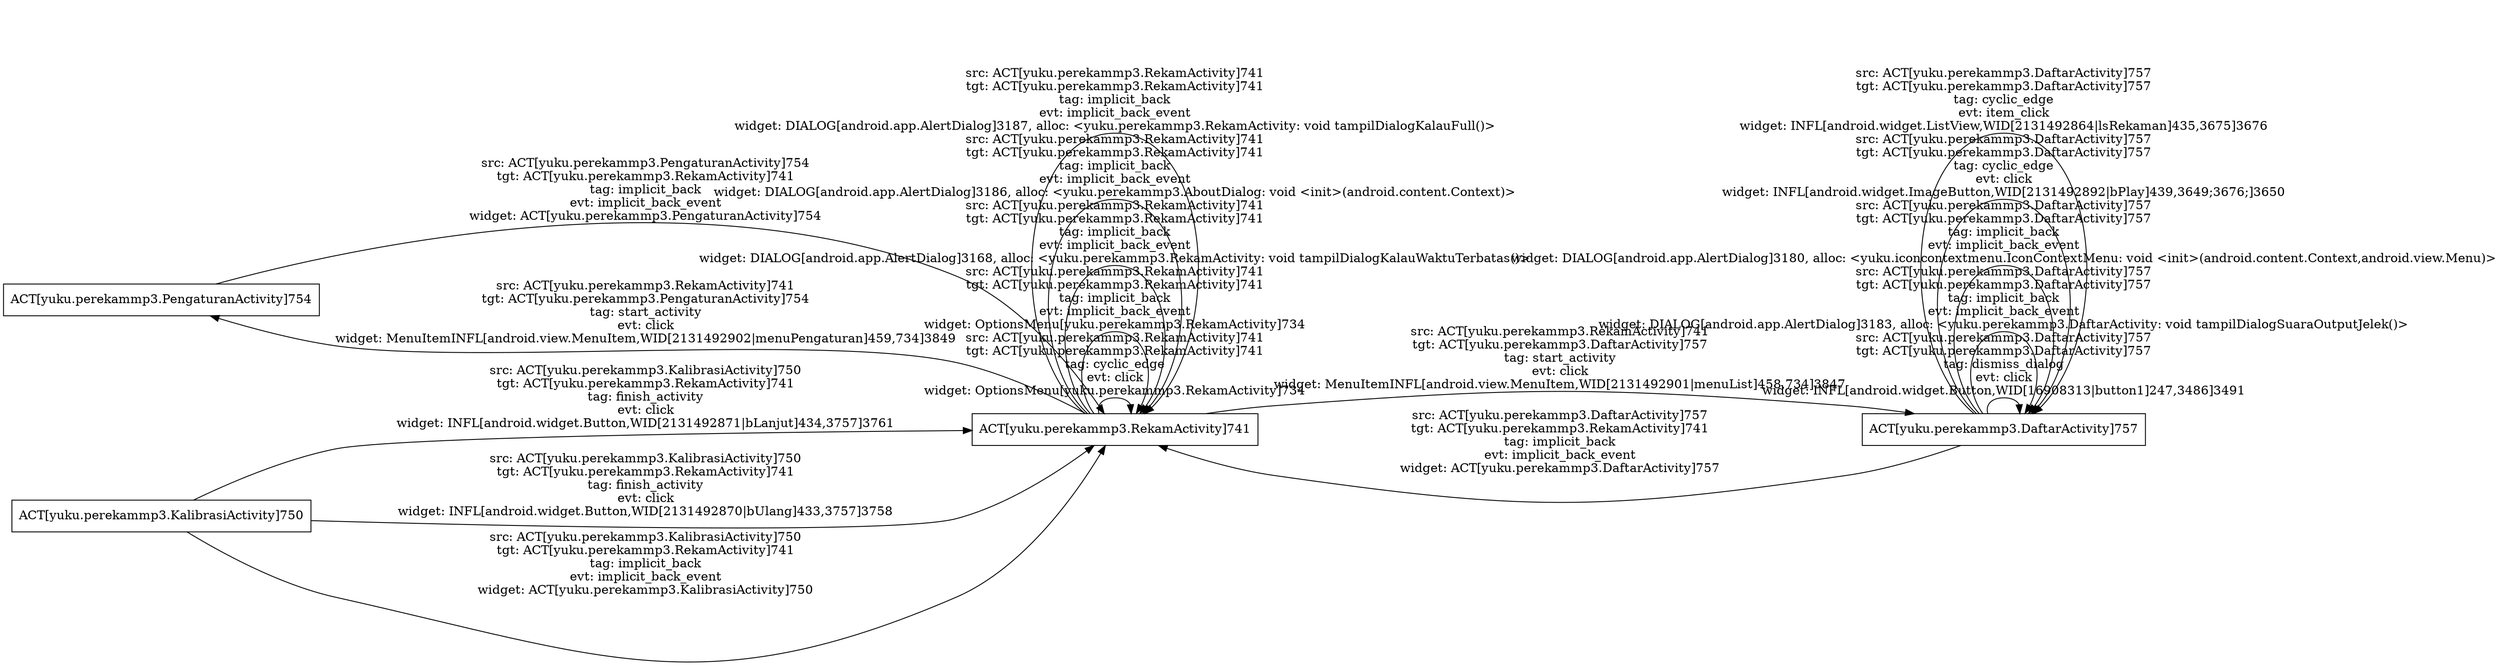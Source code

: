 digraph G {
 rankdir=LR;
 node[shape=box];
 n3 [label="ACT[yuku.perekammp3.PengaturanActivity]754"];
 n2 [label="ACT[yuku.perekammp3.KalibrasiActivity]750"];
 n4 [label="ACT[yuku.perekammp3.DaftarActivity]757"];
 n1 [label="ACT[yuku.perekammp3.RekamActivity]741"];
 n4 -> n4 [label="src: ACT[yuku.perekammp3.DaftarActivity]757\ntgt: ACT[yuku.perekammp3.DaftarActivity]757\ntag: dismiss_dialog\nevt: click\nwidget: INFL[android.widget.Button,WID[16908313|button1]247,3486]3491\n"];
 n4 -> n4 [label="src: ACT[yuku.perekammp3.DaftarActivity]757\ntgt: ACT[yuku.perekammp3.DaftarActivity]757\ntag: implicit_back\nevt: implicit_back_event\nwidget: DIALOG[android.app.AlertDialog]3183, alloc: <yuku.perekammp3.DaftarActivity: void tampilDialogSuaraOutputJelek()>\n"];
 n3 -> n1 [label="src: ACT[yuku.perekammp3.PengaturanActivity]754\ntgt: ACT[yuku.perekammp3.RekamActivity]741\ntag: implicit_back\nevt: implicit_back_event\nwidget: ACT[yuku.perekammp3.PengaturanActivity]754\n"];
 n1 -> n1 [label="src: ACT[yuku.perekammp3.RekamActivity]741\ntgt: ACT[yuku.perekammp3.RekamActivity]741\ntag: cyclic_edge\nevt: click\nwidget: OptionsMenu[yuku.perekammp3.RekamActivity]734\n"];
 n4 -> n4 [label="src: ACT[yuku.perekammp3.DaftarActivity]757\ntgt: ACT[yuku.perekammp3.DaftarActivity]757\ntag: implicit_back\nevt: implicit_back_event\nwidget: DIALOG[android.app.AlertDialog]3180, alloc: <yuku.iconcontextmenu.IconContextMenu: void <init>(android.content.Context,android.view.Menu)>\n"];
 n1 -> n1 [label="src: ACT[yuku.perekammp3.RekamActivity]741\ntgt: ACT[yuku.perekammp3.RekamActivity]741\ntag: implicit_back\nevt: implicit_back_event\nwidget: OptionsMenu[yuku.perekammp3.RekamActivity]734\n"];
 n1 -> n4 [label="src: ACT[yuku.perekammp3.RekamActivity]741\ntgt: ACT[yuku.perekammp3.DaftarActivity]757\ntag: start_activity\nevt: click\nwidget: MenuItemINFL[android.view.MenuItem,WID[2131492901|menuList]458,734]3847\n"];
 n1 -> n3 [label="src: ACT[yuku.perekammp3.RekamActivity]741\ntgt: ACT[yuku.perekammp3.PengaturanActivity]754\ntag: start_activity\nevt: click\nwidget: MenuItemINFL[android.view.MenuItem,WID[2131492902|menuPengaturan]459,734]3849\n"];
 n1 -> n1 [label="src: ACT[yuku.perekammp3.RekamActivity]741\ntgt: ACT[yuku.perekammp3.RekamActivity]741\ntag: implicit_back\nevt: implicit_back_event\nwidget: DIALOG[android.app.AlertDialog]3168, alloc: <yuku.perekammp3.RekamActivity: void tampilDialogKalauWaktuTerbatas()>\n"];
 n4 -> n1 [label="src: ACT[yuku.perekammp3.DaftarActivity]757\ntgt: ACT[yuku.perekammp3.RekamActivity]741\ntag: implicit_back\nevt: implicit_back_event\nwidget: ACT[yuku.perekammp3.DaftarActivity]757\n"];
 n4 -> n4 [label="src: ACT[yuku.perekammp3.DaftarActivity]757\ntgt: ACT[yuku.perekammp3.DaftarActivity]757\ntag: cyclic_edge\nevt: click\nwidget: INFL[android.widget.ImageButton,WID[2131492892|bPlay]439,3649;3676;]3650\n"];
 n4 -> n4 [label="src: ACT[yuku.perekammp3.DaftarActivity]757\ntgt: ACT[yuku.perekammp3.DaftarActivity]757\ntag: cyclic_edge\nevt: item_click\nwidget: INFL[android.widget.ListView,WID[2131492864|lsRekaman]435,3675]3676\n"];
 n2 -> n1 [label="src: ACT[yuku.perekammp3.KalibrasiActivity]750\ntgt: ACT[yuku.perekammp3.RekamActivity]741\ntag: finish_activity\nevt: click\nwidget: INFL[android.widget.Button,WID[2131492871|bLanjut]434,3757]3761\n"];
 n2 -> n1 [label="src: ACT[yuku.perekammp3.KalibrasiActivity]750\ntgt: ACT[yuku.perekammp3.RekamActivity]741\ntag: finish_activity\nevt: click\nwidget: INFL[android.widget.Button,WID[2131492870|bUlang]433,3757]3758\n"];
 n2 -> n1 [label="src: ACT[yuku.perekammp3.KalibrasiActivity]750\ntgt: ACT[yuku.perekammp3.RekamActivity]741\ntag: implicit_back\nevt: implicit_back_event\nwidget: ACT[yuku.perekammp3.KalibrasiActivity]750\n"];
 n1 -> n1 [label="src: ACT[yuku.perekammp3.RekamActivity]741\ntgt: ACT[yuku.perekammp3.RekamActivity]741\ntag: implicit_back\nevt: implicit_back_event\nwidget: DIALOG[android.app.AlertDialog]3186, alloc: <yuku.perekammp3.AboutDialog: void <init>(android.content.Context)>\n"];
 n1 -> n1 [label="src: ACT[yuku.perekammp3.RekamActivity]741\ntgt: ACT[yuku.perekammp3.RekamActivity]741\ntag: implicit_back\nevt: implicit_back_event\nwidget: DIALOG[android.app.AlertDialog]3187, alloc: <yuku.perekammp3.RekamActivity: void tampilDialogKalauFull()>\n"];
}